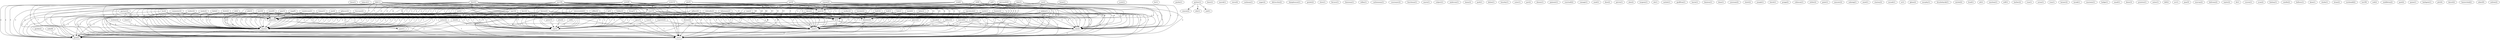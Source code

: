 digraph G {
  kisio [ label="kisio(1)" ];
  babych [ label="babych(1)" ];
  kerr [ label="kerr(2)" ];
  denotes [ label="denotes(2)" ];
  player [ label="player(4)" ];
  ott [ label="ott(1)" ];
  time [ label="time(2)" ];
  borje [ label="borje(1)" ];
  mtl [ label="mtl(29)" ];
  que [ label="que(14)" ];
  la [ label="la(3)" ];
  tim [ label="tim(2)" ];
  ryan [ label="ryan(1)" ];
  ray [ label="ray(3)" ];
  goal [ label="goal(2)" ];
  perreault [ label="perreault(2)" ];
  scott [ label="scott(1)" ];
  kc [ label="kc(1)" ];
  poulin [ label="poulin(1)" ];
  wayne [ label="wayne(3)" ];
  gritter [ label="gritter(1)" ];
  season [ label="season(2)" ];
  edu [ label="edu(1)" ];
  end [ label="end(1)" ];
  marcel [ label="marcel(2)" ];
  henri [ label="henri(1)" ];
  maruk [ label="maruk(1)" ];
  steve [ label="steve(4)" ];
  sj [ label="sj(4)" ];
  det [ label="det(1)" ];
  van [ label="van(15)" ];
  ron [ label="ron(2)" ];
  nieuwendyk [ label="nieuwendyk(2)" ];
  cashman [ label="cashman(1)" ];
  unger [ label="unger(2)" ];
  hfd [ label="hfd(5)" ];
  delvecchio [ label="delvecchio(2)" ];
  damphousse [ label="damphousse(1)" ];
  goulet [ label="goulet(2)" ];
  robitaille [ label="robitaille(2)" ];
  wsh [ label="wsh(13)" ];
  phi [ label="phi(5)" ];
  cam [ label="cam(2)" ];
  chris [ label="chris(1)" ];
  ferraro [ label="ferraro(1)" ];
  linesman [ label="linesman(1)" ];
  muller [ label="muller(2)" ];
  ridley [ label="ridley(1)" ];
  nyr [ label="nyr(39)" ];
  ogrodnick [ label="ogrodnick(2)" ];
  carbonneau [ label="carbonneau(1)" ];
  mark [ label="mark(4)" ];
  pat [ label="pat(4)" ];
  rick [ label="rick(6)" ];
  cournoyer [ label="cournoyer(2)" ];
  boschman [ label="boschman(1)" ];
  mario [ label="mario(1)" ];
  subject [ label="subject(1)" ];
  dale [ label="dale(3)" ];
  hunter [ label="hunter(2)" ];
  stl [ label="stl(9)" ];
  anderson [ label="anderson(1)" ];
  lanny [ label="lanny(2)" ];
  tocchet [ label="tocchet(2)" ];
  park [ label="park(1)" ];
  kehoe [ label="kehoe(1)" ];
  housley [ label="housley(1)" ];
  bob [ label="bob(2)" ];
  smith [ label="smith(1)" ];
  suter [ label="suter(1)" ];
  mikita [ label="mikita(1)" ];
  hull [ label="hull(3)" ];
  jari [ label="jari(2)" ];
  dennis [ label="dennis(1)" ];
  paiment [ label="paiment(1)" ];
  courtnall [ label="courtnall(2)" ];
  bucyk [ label="bucyk(2)" ];
  ramage [ label="ramage(1)" ];
  gary [ label="gary(3)" ];
  send [ label="send(1)" ];
  dino [ label="dino(2)" ];
  potvin [ label="potvin(1)" ];
  kelly [ label="kelly(2)" ];
  bobby [ label="bobby(2)" ];
  bernie [ label="bernie(1)" ];
  alex [ label="alex(2)" ];
  luc [ label="luc(2)" ];
  turgeon [ label="turgeon(1)" ];
  dave [ label="dave(5)" ];
  cle [ label="cle(1)" ];
  carlyle [ label="carlyle(1)" ];
  geoffrion [ label="geoffrion(1)" ];
  coffey [ label="coffey(2)" ];
  buf [ label="buf(16)" ];
  laurie [ label="laurie(1)" ];
  carpenter [ label="carpenter(2)" ];
  lafleur [ label="lafleur(2)" ];
  lemieux [ label="lemieux(1)" ];
  dean [ label="dean(1)" ];
  gilbert [ label="gilbert(4)" ];
  yzerman [ label="yzerman(2)" ];
  shutt [ label="shutt(2)" ];
  johnny [ label="johnny(1)" ];
  joseph [ label="joseph(1)" ];
  lafontaine [ label="lafontaine(2)" ];
  walter [ label="walter(2)" ];
  butch [ label="butch(1)" ];
  neely [ label="neely(2)" ];
  propp [ label="propp(2)" ];
  robinson [ label="robinson(1)" ];
  det [ label="det(43)" ];
  sittler [ label="sittler(2)" ];
  point [ label="point(1)" ];
  kirk [ label="kirk(2)" ];
  messier [ label="messier(2)" ];
  gartner [ label="gartner(2)" ];
  salming [ label="salming(1)" ];
  doug [ label="doug(3)" ];
  nj [ label="nj(4)" ];
  zezel [ label="zezel(1)" ];
  stastny [ label="stastny(2)" ];
  mcnab [ label="mcnab(1)" ];
  sr [ label="sr(1)" ];
  glenn [ label="glenn(2)" ];
  murphy [ label="murphy(1)" ];
  krushelnyski [ label="krushelnyski(1)" ];
  nyi [ label="nyi(10)" ];
  min [ label="min(20)" ];
  michel [ label="michel(2)" ];
  hfd [ label="hfd(11)" ];
  brad [ label="brad(1)" ];
  atl [ label="atl(1)" ];
  carl [ label="carl(2)" ];
  past [ label="past(1)" ];
  brett [ label="brett(2)" ];
  maclean [ label="maclean(1)" ];
  wilf [ label="wilf(1)" ];
  phil [ label="phil(3)" ];
  barber [ label="barber(2)" ];
  ivan [ label="ivan(1)" ];
  acton [ label="acton(1)" ];
  guy [ label="guy(3)" ];
  troy [ label="troy(1)" ];
  larmer [ label="larmer(2)" ];
  esposito [ label="esposito(2)" ];
  lysiak [ label="lysiak(1)" ];
  macinnis [ label="macinnis(1)" ];
  bernie [ label="bernie(2)" ];
  hodge [ label="hodge(1)" ];
  email [ label="email(1)" ];
  denis [ label="denis(3)" ];
  dionne [ label="dionne(2)" ];
  prentice [ label="prentice(1)" ];
  cgy [ label="cgy(16)" ];
  ed [ label="ed(2)" ];
  gilmour [ label="gilmour(2)" ];
  bourque [ label="bourque(2)" ];
  notes [ label="notes(1)" ];
  bill [ label="bill(2)" ];
  tom [ label="tom(2)" ];
  orr [ label="orr(1)" ];
  jean [ label="jean(5)" ];
  murray [ label="murray(2)" ];
  wpg [ label="wpg(9)" ];
  beliveau [ label="beliveau(2)" ];
  taylor [ label="taylor(2)" ];
  tb [ label="tb(1)" ];
  gordie [ label="gordie(2)" ];
  sandstrom [ label="sandstrom(2)" ];
  craven [ label="craven(1)" ];
  yvan [ label="yvan(2)" ];
  joe [ label="joe(4)" ];
  tomas [ label="tomas(1)" ];
  trottier [ label="trottier(2)" ];
  stan [ label="stan(1)" ];
  pierre [ label="pierre(2)" ];
  sutter [ label="sutter(2)" ];
  lindsay [ label="lindsay(1)" ];
  ratelle [ label="ratelle(2)" ];
  peter [ label="peter(5)" ];
  bellows [ label="bellows(1)" ];
  john [ label="john(4)" ];
  chi [ label="chi(20)" ];
  col [ label="col(6)" ];
  keon [ label="keon(1)" ];
  clarke [ label="clarke(1)" ];
  brian [ label="brian(2)" ];
  mcdonald [ label="mcdonald(2)" ];
  tor [ label="tor(39)" ];
  rod [ label="rod(2)" ];
  mike [ label="mike(8)" ];
  middleton [ label="middleton(2)" ];
  paul [ label="paul(2)" ];
  quinn [ label="quinn(1)" ];
  bathgate [ label="bathgate(1)" ];
  pit [ label="pit(24)" ];
  darryl [ label="darryl(2)" ];
  hawerchuk [ label="hawerchuk(2)" ];
  edm [ label="edm(20)" ];
  dave [ label="dave(2)" ];
  ashton [ label="ashton(2)" ];
  kerr -> denotes [ label="1" ];
  kerr -> player [ label="1" ];
  kerr -> ott [ label="1" ];
  kerr -> time [ label="1" ];
  mtl -> que [ label="6" ];
  mtl -> denotes [ label="6" ];
  mtl -> la [ label="13" ];
  mtl -> tim [ label="5" ];
  mtl -> ryan [ label="5" ];
  mtl -> player [ label="6" ];
  mtl -> ott [ label="7" ];
  mtl -> time [ label="6" ];
  mtl -> ray [ label="7" ];
  mtl -> goal [ label="1" ];
  perreault -> que [ label="1" ];
  perreault -> denotes [ label="1" ];
  perreault -> la [ label="1" ];
  perreault -> tim [ label="1" ];
  perreault -> ryan [ label="1" ];
  perreault -> player [ label="1" ];
  perreault -> time [ label="1" ];
  wayne -> que [ label="1" ];
  wayne -> denotes [ label="2" ];
  wayne -> la [ label="2" ];
  wayne -> tim [ label="1" ];
  wayne -> ryan [ label="1" ];
  wayne -> player [ label="2" ];
  wayne -> time [ label="2" ];
  wayne -> goal [ label="1" ];
  gritter -> season [ label="1" ];
  gritter -> edu [ label="1" ];
  gritter -> end [ label="1" ];
  marcel -> tim [ label="1" ];
  marcel -> ryan [ label="1" ];
  marcel -> goal [ label="1" ];
  sj -> que [ label="1" ];
  sj -> denotes [ label="1" ];
  sj -> la [ label="3" ];
  sj -> tim [ label="1" ];
  sj -> ryan [ label="1" ];
  sj -> player [ label="1" ];
  sj -> ott [ label="2" ];
  sj -> time [ label="1" ];
  sj -> ray [ label="2" ];
  det -> que [ label="9" ];
  det -> van [ label="1" ];
  det -> denotes [ label="11" ];
  det -> la [ label="20" ];
  det -> tim [ label="8" ];
  det -> ryan [ label="8" ];
  det -> player [ label="11" ];
  det -> ott [ label="8" ];
  det -> time [ label="11" ];
  det -> ray [ label="8" ];
  det -> goal [ label="3" ];
  ron -> que [ label="1" ];
  ron -> denotes [ label="1" ];
  ron -> tim [ label="1" ];
  ron -> ryan [ label="1" ];
  ron -> player [ label="1" ];
  ron -> time [ label="1" ];
  nieuwendyk -> denotes [ label="1" ];
  nieuwendyk -> player [ label="1" ];
  nieuwendyk -> ott [ label="1" ];
  nieuwendyk -> time [ label="1" ];
  hfd -> que [ label="5" ];
  hfd -> denotes [ label="7" ];
  hfd -> la [ label="14" ];
  hfd -> tim [ label="5" ];
  hfd -> ryan [ label="5" ];
  hfd -> player [ label="7" ];
  hfd -> ott [ label="7" ];
  hfd -> time [ label="7" ];
  hfd -> ray [ label="7" ];
  hfd -> goal [ label="2" ];
  robitaille -> denotes [ label="1" ];
  robitaille -> player [ label="1" ];
  robitaille -> ott [ label="1" ];
  robitaille -> time [ label="1" ];
  wsh -> que [ label="5" ];
  wsh -> denotes [ label="5" ];
  wsh -> la [ label="11" ];
  wsh -> tim [ label="4" ];
  wsh -> ryan [ label="4" ];
  wsh -> player [ label="5" ];
  wsh -> ott [ label="6" ];
  wsh -> time [ label="5" ];
  wsh -> ray [ label="6" ];
  wsh -> goal [ label="1" ];
  phi -> que [ label="3" ];
  phi -> denotes [ label="3" ];
  phi -> la [ label="13" ];
  phi -> tim [ label="3" ];
  phi -> ryan [ label="3" ];
  phi -> player [ label="3" ];
  phi -> ott [ label="9" ];
  phi -> time [ label="3" ];
  phi -> ray [ label="9" ];
  cam -> denotes [ label="1" ];
  cam -> player [ label="1" ];
  cam -> ott [ label="1" ];
  cam -> time [ label="1" ];
  muller -> denotes [ label="1" ];
  muller -> player [ label="1" ];
  muller -> ott [ label="1" ];
  muller -> time [ label="1" ];
  nyr -> que [ label="11" ];
  nyr -> denotes [ label="14" ];
  nyr -> la [ label="22" ];
  nyr -> tim [ label="10" ];
  nyr -> ryan [ label="10" ];
  nyr -> player [ label="14" ];
  nyr -> ott [ label="8" ];
  nyr -> time [ label="14" ];
  nyr -> ray [ label="8" ];
  nyr -> goal [ label="4" ];
  ogrodnick -> denotes [ label="1" ];
  ogrodnick -> tim [ label="1" ];
  ogrodnick -> ryan [ label="1" ];
  ogrodnick -> player [ label="1" ];
  ogrodnick -> time [ label="1" ];
  mark -> la [ label="2" ];
  mark -> ott [ label="2" ];
  mark -> ray [ label="2" ];
  pat -> que [ label="2" ];
  pat -> denotes [ label="2" ];
  pat -> la [ label="3" ];
  pat -> tim [ label="2" ];
  pat -> ryan [ label="2" ];
  pat -> player [ label="2" ];
  pat -> ott [ label="1" ];
  pat -> time [ label="2" ];
  pat -> ray [ label="1" ];
  rick -> que [ label="1" ];
  rick -> denotes [ label="1" ];
  rick -> la [ label="2" ];
  rick -> tim [ label="1" ];
  rick -> ryan [ label="1" ];
  rick -> player [ label="1" ];
  rick -> ott [ label="1" ];
  rick -> time [ label="1" ];
  rick -> ray [ label="1" ];
  dale -> que [ label="1" ];
  dale -> denotes [ label="1" ];
  dale -> la [ label="1" ];
  dale -> tim [ label="1" ];
  dale -> ryan [ label="1" ];
  dale -> player [ label="1" ];
  dale -> time [ label="1" ];
  hunter -> denotes [ label="1" ];
  hunter -> la [ label="1" ];
  hunter -> tim [ label="1" ];
  hunter -> ryan [ label="1" ];
  hunter -> player [ label="1" ];
  hunter -> time [ label="1" ];
  stl -> que [ label="3" ];
  stl -> denotes [ label="3" ];
  stl -> la [ label="10" ];
  stl -> tim [ label="3" ];
  stl -> ryan [ label="3" ];
  stl -> player [ label="3" ];
  stl -> ott [ label="7" ];
  stl -> time [ label="3" ];
  stl -> ray [ label="7" ];
  que -> denotes [ label="5" ];
  que -> la [ label="2" ];
  que -> tim [ label="4" ];
  que -> ryan [ label="4" ];
  que -> player [ label="1" ];
  que -> ott [ label="1" ];
  que -> time [ label="5" ];
  que -> ray [ label="1" ];
  que -> goal [ label="1" ];
  tocchet -> denotes [ label="1" ];
  tocchet -> player [ label="1" ];
  tocchet -> ott [ label="1" ];
  tocchet -> time [ label="1" ];
  bob -> denotes [ label="1" ];
  bob -> player [ label="1" ];
  bob -> ott [ label="1" ];
  bob -> time [ label="1" ];
  smith -> denotes [ label="1" ];
  smith -> la [ label="1" ];
  smith -> tim [ label="1" ];
  smith -> ryan [ label="1" ];
  smith -> player [ label="1" ];
  smith -> time [ label="1" ];
  mikita -> denotes [ label="1" ];
  mikita -> tim [ label="1" ];
  mikita -> ryan [ label="1" ];
  mikita -> player [ label="1" ];
  mikita -> time [ label="1" ];
  hull -> denotes [ label="2" ];
  hull -> tim [ label="1" ];
  hull -> ryan [ label="1" ];
  hull -> player [ label="2" ];
  hull -> ott [ label="1" ];
  hull -> time [ label="2" ];
  hull -> ray [ label="1" ];
  hull -> goal [ label="1" ];
  bucyk -> tim [ label="1" ];
  bucyk -> ryan [ label="1" ];
  bucyk -> goal [ label="1" ];
  gary -> ott [ label="1" ];
  gary -> ray [ label="1" ];
  van -> denotes [ label="3" ];
  van -> la [ label="10" ];
  van -> tim [ label="3" ];
  van -> ryan [ label="3" ];
  van -> player [ label="3" ];
  van -> ott [ label="7" ];
  van -> time [ label="3" ];
  van -> ray [ label="7" ];
  kelly -> la [ label="1" ];
  kelly -> ott [ label="1" ];
  kelly -> ray [ label="1" ];
  denotes -> ryan [ label="1" ];
  bobby -> la [ label="3" ];
  bobby -> tim [ label="1" ];
  bobby -> ryan [ label="1" ];
  bobby -> player [ label="2" ];
  bobby -> time [ label="2" ];
  bobby -> goal [ label="1" ];
  bernie -> la [ label="1" ];
  bernie -> tim [ label="1" ];
  bernie -> ryan [ label="1" ];
  bernie -> player [ label="1" ];
  bernie -> time [ label="1" ];
  luc -> player [ label="1" ];
  luc -> ott [ label="1" ];
  luc -> time [ label="1" ];
  dave -> la [ label="4" ];
  dave -> tim [ label="2" ];
  dave -> ryan [ label="2" ];
  dave -> player [ label="2" ];
  dave -> ott [ label="2" ];
  dave -> time [ label="2" ];
  dave -> ray [ label="2" ];
  coffey -> tim [ label="1" ];
  coffey -> ryan [ label="1" ];
  coffey -> player [ label="1" ];
  coffey -> time [ label="1" ];
  buf -> la [ label="6" ];
  buf -> tim [ label="4" ];
  buf -> ryan [ label="4" ];
  buf -> player [ label="4" ];
  buf -> ott [ label="2" ];
  buf -> time [ label="4" ];
  buf -> ray [ label="2" ];
  carpenter -> player [ label="1" ];
  carpenter -> ott [ label="1" ];
  carpenter -> time [ label="1" ];
  lafleur -> tim [ label="1" ];
  lafleur -> ryan [ label="1" ];
  lafleur -> goal [ label="1" ];
  gilbert -> la [ label="1" ];
  gilbert -> tim [ label="1" ];
  gilbert -> ryan [ label="1" ];
  gilbert -> player [ label="1" ];
  gilbert -> time [ label="1" ];
  johnny -> tim [ label="1" ];
  johnny -> ryan [ label="1" ];
  johnny -> goal [ label="1" ];
  lafontaine -> la [ label="1" ];
  lafontaine -> tim [ label="1" ];
  lafontaine -> ryan [ label="1" ];
  lafontaine -> player [ label="1" ];
  lafontaine -> time [ label="1" ];
  walter -> player [ label="1" ];
  walter -> ott [ label="1" ];
  walter -> time [ label="1" ];
  neely -> player [ label="1" ];
  neely -> ott [ label="1" ];
  neely -> time [ label="1" ];
  det -> la [ label="20" ];
  det -> tim [ label="8" ];
  det -> ryan [ label="8" ];
  det -> player [ label="11" ];
  det -> ott [ label="8" ];
  det -> time [ label="11" ];
  det -> ray [ label="8" ];
  det -> goal [ label="3" ];
  la -> tim [ label="8" ];
  la -> ryan [ label="8" ];
  la -> ott [ label="5" ];
  la -> time [ label="8" ];
  la -> ray [ label="5" ];
  kirk -> player [ label="1" ];
  kirk -> ott [ label="1" ];
  kirk -> time [ label="1" ];
  gartner -> player [ label="1" ];
  gartner -> time [ label="1" ];
  gartner -> goal [ label="1" ];
  doug -> tim [ label="1" ];
  doug -> ryan [ label="1" ];
  doug -> player [ label="1" ];
  doug -> time [ label="1" ];
  nj -> tim [ label="4" ];
  nj -> ryan [ label="4" ];
  nj -> player [ label="4" ];
  nj -> ott [ label="6" ];
  nj -> time [ label="4" ];
  nj -> ray [ label="6" ];
  tim -> ott [ label="1" ];
  nyi -> ryan [ label="4" ];
  nyi -> player [ label="5" ];
  nyi -> ott [ label="4" ];
  nyi -> time [ label="5" ];
  nyi -> ray [ label="4" ];
  nyi -> goal [ label="1" ];
  min -> ryan [ label="3" ];
  min -> player [ label="4" ];
  min -> ott [ label="5" ];
  min -> time [ label="4" ];
  min -> ray [ label="5" ];
  min -> goal [ label="1" ];
  hfd -> ryan [ label="5" ];
  hfd -> player [ label="7" ];
  hfd -> ott [ label="7" ];
  hfd -> time [ label="7" ];
  hfd -> ray [ label="7" ];
  hfd -> goal [ label="2" ];
  carl -> player [ label="1" ];
  carl -> past [ label="1" ];
  brett -> player [ label="1" ];
  brett -> ott [ label="1" ];
  brett -> time [ label="1" ];
  phil -> ryan [ label="1" ];
  phil -> player [ label="2" ];
  phil -> time [ label="2" ];
  phil -> goal [ label="1" ];
  guy -> ryan [ label="1" ];
  guy -> player [ label="2" ];
  guy -> ott [ label="1" ];
  guy -> time [ label="2" ];
  guy -> ray [ label="1" ];
  guy -> goal [ label="1" ];
  esposito -> ryan [ label="1" ];
  esposito -> goal [ label="1" ];
  bernie -> ryan [ label="1" ];
  bernie -> player [ label="1" ];
  bernie -> time [ label="1" ];
  dionne -> ryan [ label="1" ];
  dionne -> goal [ label="1" ];
  cgy -> ryan [ label="4" ];
  cgy -> player [ label="4" ];
  cgy -> ott [ label="7" ];
  cgy -> time [ label="4" ];
  cgy -> ray [ label="7" ];
  ed -> player [ label="1" ];
  ed -> ott [ label="1" ];
  ed -> time [ label="1" ];
  gilmour -> ryan [ label="1" ];
  gilmour -> player [ label="1" ];
  gilmour -> time [ label="1" ];
  bourque -> ryan [ label="1" ];
  bourque -> player [ label="1" ];
  bourque -> time [ label="1" ];
  tom -> ott [ label="1" ];
  tom -> ray [ label="1" ];
  wpg -> ryan [ label="4" ];
  wpg -> player [ label="5" ];
  wpg -> ott [ label="9" ];
  wpg -> time [ label="5" ];
  wpg -> ray [ label="9" ];
  wpg -> goal [ label="1" ];
  ryan -> ott [ label="1" ];
  gordie -> goal [ label="1" ];
  sandstrom -> player [ label="1" ];
  sandstrom -> ott [ label="1" ];
  sandstrom -> time [ label="1" ];
  joe -> player [ label="1" ];
  joe -> ott [ label="1" ];
  joe -> time [ label="1" ];
  joe -> ray [ label="1" ];
  tomas -> player [ label="1" ];
  tomas -> ott [ label="1" ];
  tomas -> time [ label="1" ];
  player -> past [ label="2" ];
  player -> time [ label="1" ];
  trottier -> time [ label="1" ];
  stan -> time [ label="1" ];
  pierre -> ott [ label="1" ];
  pierre -> ray [ label="1" ];
  sutter -> ott [ label="1" ];
  sutter -> time [ label="1" ];
  peter -> ray [ label="1" ];
  time -> goal [ label="1" ];
  john -> ray [ label="1" ];
  chi -> ray [ label="4" ];
  chi -> goal [ label="2" ];
  col -> ray [ label="2" ];
  mike -> goal [ label="2" ];
}
